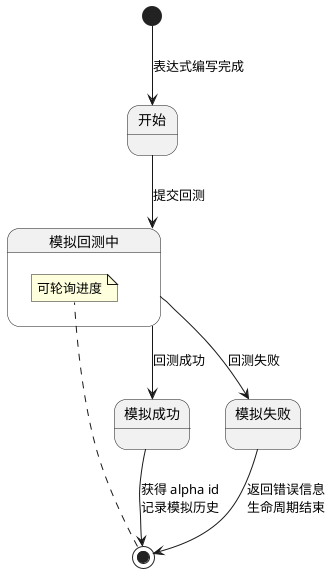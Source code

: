 @startuml Alpha Lifecycle
skinparam direction left to right

[*] --> 开始 : 表达式编写完成
开始 --> 模拟回测中 : 提交回测
模拟回测中 --> 模拟成功 : 回测成功
模拟回测中 --> 模拟失败 : 回测失败
模拟成功 --> [*] : 获得 alpha id\n记录模拟历史
模拟失败 --> [*] : 返回错误信息\n生命周期结束

state 开始
state 模拟回测中 {
    note right: 可轮询进度
}
state 模拟成功
state 模拟失败
@enduml
